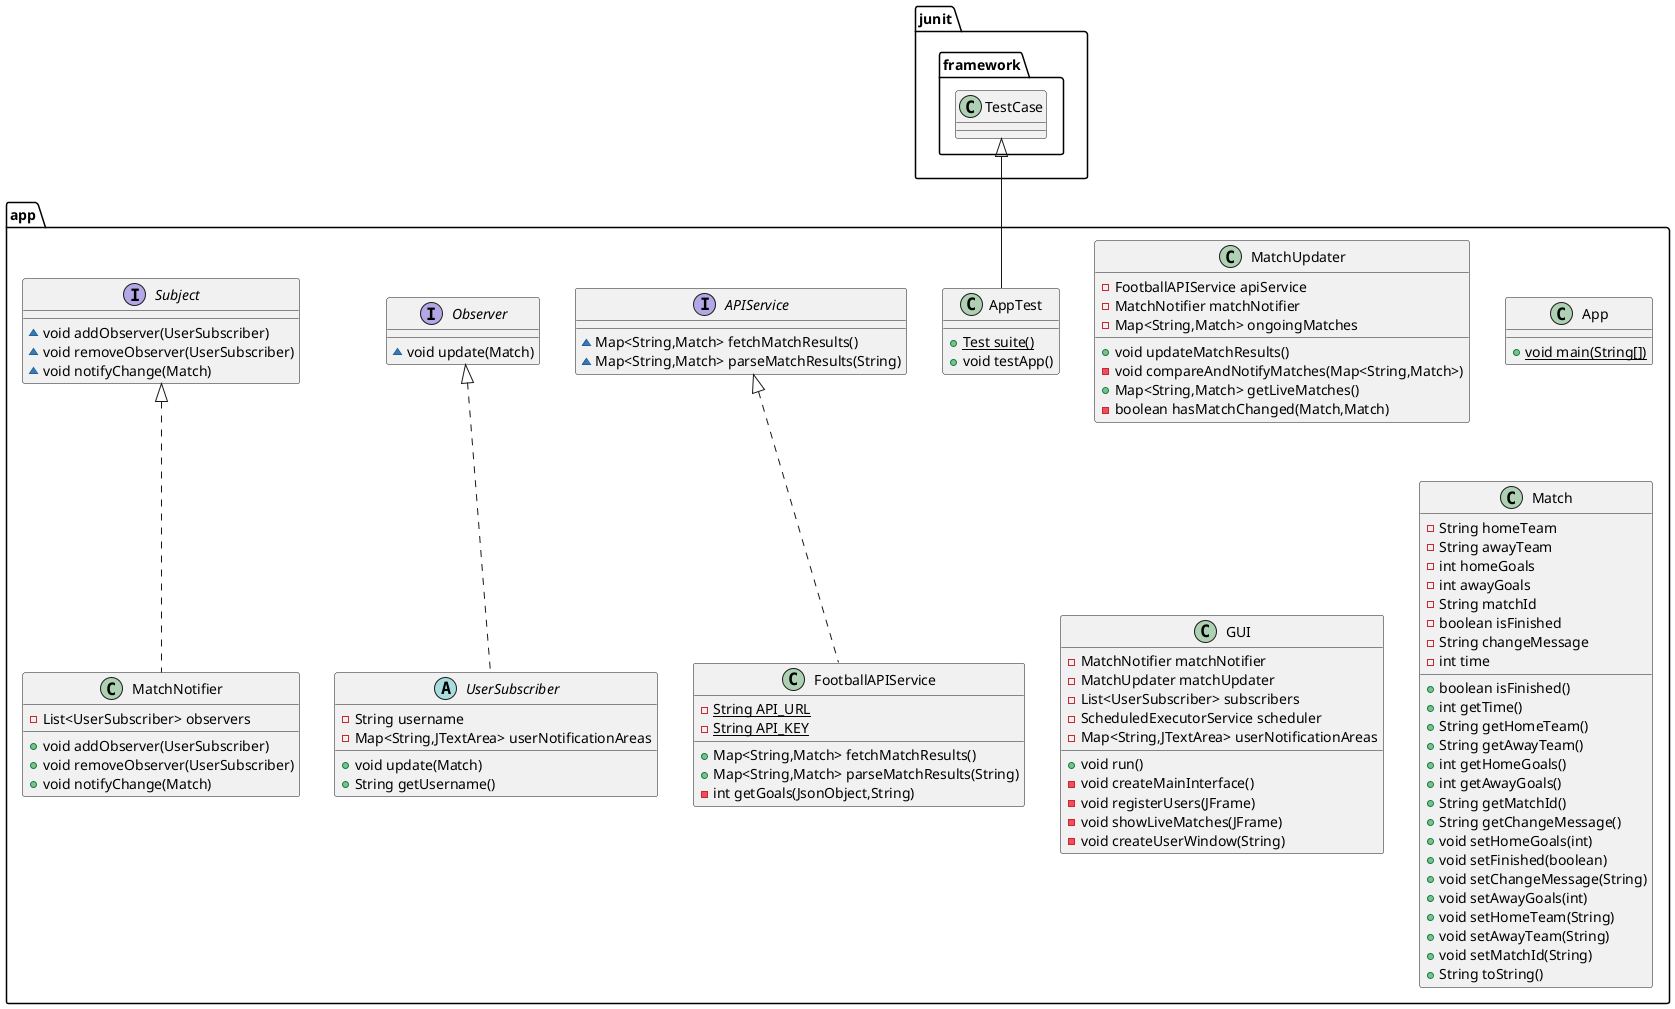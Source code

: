 @startuml
class app.MatchUpdater {
- FootballAPIService apiService
- MatchNotifier matchNotifier
- Map<String,Match> ongoingMatches
+ void updateMatchResults()
- void compareAndNotifyMatches(Map<String,Match>)
+ Map<String,Match> getLiveMatches()
- boolean hasMatchChanged(Match,Match)
}


class app.AppTest {
+ {static} Test suite()
+ void testApp()
}

interface app.APIService {
~ Map<String,Match> fetchMatchResults()
~ Map<String,Match> parseMatchResults(String)
}

class app.App {
+ {static} void main(String[])
}

interface app.Observer {
~ void update(Match)
}

abstract class app.UserSubscriber {
- String username
- Map<String,JTextArea> userNotificationAreas
+ void update(Match)
+ String getUsername()
}


class app.MatchNotifier {
- List<UserSubscriber> observers
+ void addObserver(UserSubscriber)
+ void removeObserver(UserSubscriber)
+ void notifyChange(Match)
}


class app.FootballAPIService {
- {static} String API_URL
- {static} String API_KEY
+ Map<String,Match> fetchMatchResults()
+ Map<String,Match> parseMatchResults(String)
- int getGoals(JsonObject,String)
}


class app.GUI {
- MatchNotifier matchNotifier
- MatchUpdater matchUpdater
- List<UserSubscriber> subscribers
- ScheduledExecutorService scheduler
- Map<String,JTextArea> userNotificationAreas
+ void run()
- void createMainInterface()
- void registerUsers(JFrame)
- void showLiveMatches(JFrame)
- void createUserWindow(String)
}


class app.Match {
- String homeTeam
- String awayTeam
- int homeGoals
- int awayGoals
- String matchId
- boolean isFinished
- String changeMessage
- int time
+ boolean isFinished()
+ int getTime()
+ String getHomeTeam()
+ String getAwayTeam()
+ int getHomeGoals()
+ int getAwayGoals()
+ String getMatchId()
+ String getChangeMessage()
+ void setHomeGoals(int)
+ void setFinished(boolean)
+ void setChangeMessage(String)
+ void setAwayGoals(int)
+ void setHomeTeam(String)
+ void setAwayTeam(String)
+ void setMatchId(String)
+ String toString()
}


interface app.Subject {
~ void addObserver(UserSubscriber)
~ void removeObserver(UserSubscriber)
~ void notifyChange(Match)
}



junit.framework.TestCase <|-- app.AppTest
app.Observer <|.. app.UserSubscriber
app.Subject <|.. app.MatchNotifier
app.APIService <|.. app.FootballAPIService
@enduml